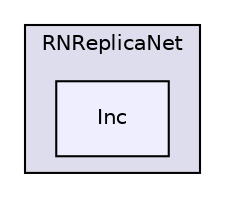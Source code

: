digraph "Inc" {
  compound=true
  node [ fontsize="10", fontname="Helvetica"];
  edge [ labelfontsize="10", labelfontname="Helvetica"];
  subgraph clusterdir_b5f8825fabca75f2ca7a1fa69938067a {
    graph [ bgcolor="#ddddee", pencolor="black", label="RNReplicaNet" fontname="Helvetica", fontsize="10", URL="dir_b5f8825fabca75f2ca7a1fa69938067a.html"]
  dir_8a61926714a8c9a18bdfa81bb3f85113 [shape=box, label="Inc", style="filled", fillcolor="#eeeeff", pencolor="black", URL="dir_8a61926714a8c9a18bdfa81bb3f85113.html"];
  }
}
